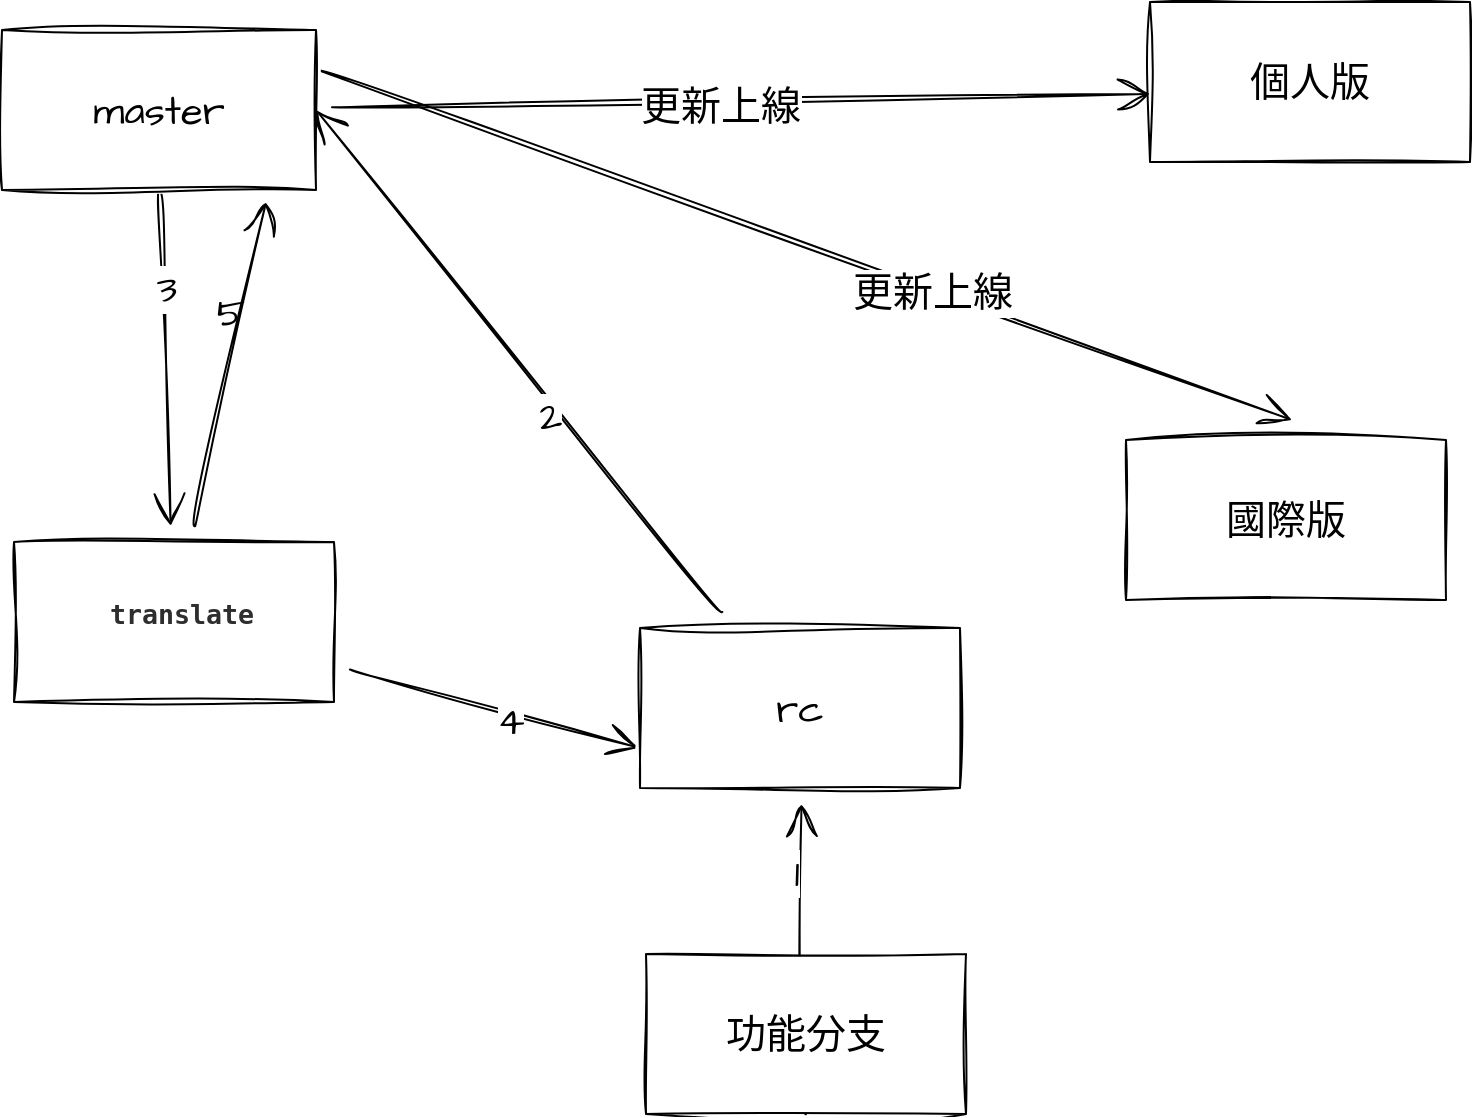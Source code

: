 <mxfile version="21.6.5" type="github">
  <diagram name="第 1 页" id="i9RUGgFzNmX9uadIilCs">
    <mxGraphModel dx="1806" dy="1194" grid="0" gridSize="10" guides="1" tooltips="1" connect="1" arrows="1" fold="1" page="0" pageScale="1" pageWidth="1200" pageHeight="1920" math="0" shadow="0">
      <root>
        <mxCell id="0" />
        <mxCell id="1" parent="0" />
        <mxCell id="ud8q2xWjbZ_NXqLphiGO-6" style="edgeStyle=none;curved=1;rounded=0;sketch=1;hachureGap=4;jiggle=2;curveFitting=1;orthogonalLoop=1;jettySize=auto;html=1;exitX=0.5;exitY=1;exitDx=0;exitDy=0;fontFamily=Architects Daughter;fontSource=https%3A%2F%2Ffonts.googleapis.com%2Fcss%3Ffamily%3DArchitects%2BDaughter;fontSize=16;endArrow=open;startSize=14;endSize=14;sourcePerimeterSpacing=8;targetPerimeterSpacing=8;" edge="1" parent="1" source="ud8q2xWjbZ_NXqLphiGO-1" target="ud8q2xWjbZ_NXqLphiGO-2">
          <mxGeometry relative="1" as="geometry" />
        </mxCell>
        <mxCell id="ud8q2xWjbZ_NXqLphiGO-15" value="3" style="edgeLabel;html=1;align=center;verticalAlign=middle;resizable=0;points=[];fontSize=20;fontFamily=Architects Daughter;" vertex="1" connectable="0" parent="ud8q2xWjbZ_NXqLphiGO-6">
          <mxGeometry x="-0.416" y="2" relative="1" as="geometry">
            <mxPoint as="offset" />
          </mxGeometry>
        </mxCell>
        <mxCell id="ud8q2xWjbZ_NXqLphiGO-11" style="edgeStyle=none;curved=1;rounded=0;sketch=1;hachureGap=4;jiggle=2;curveFitting=1;orthogonalLoop=1;jettySize=auto;html=1;fontFamily=Architects Daughter;fontSource=https%3A%2F%2Ffonts.googleapis.com%2Fcss%3Ffamily%3DArchitects%2BDaughter;fontSize=16;endArrow=open;startSize=14;endSize=14;sourcePerimeterSpacing=8;targetPerimeterSpacing=8;entryX=0;entryY=0.575;entryDx=0;entryDy=0;entryPerimeter=0;" edge="1" parent="1" source="ud8q2xWjbZ_NXqLphiGO-1" target="ud8q2xWjbZ_NXqLphiGO-12">
          <mxGeometry relative="1" as="geometry">
            <mxPoint x="434" y="44" as="targetPoint" />
          </mxGeometry>
        </mxCell>
        <mxCell id="ud8q2xWjbZ_NXqLphiGO-22" value="更新上線" style="edgeLabel;html=1;align=center;verticalAlign=middle;resizable=0;points=[];fontSize=20;fontFamily=Architects Daughter;" vertex="1" connectable="0" parent="ud8q2xWjbZ_NXqLphiGO-11">
          <mxGeometry x="-0.051" y="-2" relative="1" as="geometry">
            <mxPoint as="offset" />
          </mxGeometry>
        </mxCell>
        <mxCell id="ud8q2xWjbZ_NXqLphiGO-20" style="edgeStyle=none;curved=1;rounded=0;sketch=1;hachureGap=4;jiggle=2;curveFitting=1;orthogonalLoop=1;jettySize=auto;html=1;exitX=1;exitY=0.25;exitDx=0;exitDy=0;fontFamily=Architects Daughter;fontSource=https%3A%2F%2Ffonts.googleapis.com%2Fcss%3Ffamily%3DArchitects%2BDaughter;fontSize=16;endArrow=open;startSize=14;endSize=14;sourcePerimeterSpacing=8;targetPerimeterSpacing=8;" edge="1" parent="1" source="ud8q2xWjbZ_NXqLphiGO-1">
          <mxGeometry relative="1" as="geometry">
            <mxPoint x="563" y="139" as="targetPoint" />
          </mxGeometry>
        </mxCell>
        <mxCell id="ud8q2xWjbZ_NXqLphiGO-21" value="更新上線" style="edgeLabel;html=1;align=center;verticalAlign=middle;resizable=0;points=[];fontSize=20;fontFamily=Architects Daughter;" vertex="1" connectable="0" parent="ud8q2xWjbZ_NXqLphiGO-20">
          <mxGeometry x="0.262" relative="1" as="geometry">
            <mxPoint as="offset" />
          </mxGeometry>
        </mxCell>
        <mxCell id="ud8q2xWjbZ_NXqLphiGO-1" value="master" style="rounded=0;whiteSpace=wrap;html=1;sketch=1;hachureGap=4;jiggle=2;curveFitting=1;fontFamily=Architects Daughter;fontSource=https%3A%2F%2Ffonts.googleapis.com%2Fcss%3Ffamily%3DArchitects%2BDaughter;fontSize=20;" vertex="1" parent="1">
          <mxGeometry x="-82" y="-56" width="157" height="80" as="geometry" />
        </mxCell>
        <mxCell id="ud8q2xWjbZ_NXqLphiGO-13" style="edgeStyle=none;curved=1;rounded=0;sketch=1;hachureGap=4;jiggle=2;curveFitting=1;orthogonalLoop=1;jettySize=auto;html=1;entryX=0;entryY=0.75;entryDx=0;entryDy=0;fontFamily=Architects Daughter;fontSource=https%3A%2F%2Ffonts.googleapis.com%2Fcss%3Ffamily%3DArchitects%2BDaughter;fontSize=16;endArrow=open;startSize=14;endSize=14;sourcePerimeterSpacing=8;targetPerimeterSpacing=8;" edge="1" parent="1" source="ud8q2xWjbZ_NXqLphiGO-2" target="ud8q2xWjbZ_NXqLphiGO-3">
          <mxGeometry relative="1" as="geometry" />
        </mxCell>
        <mxCell id="ud8q2xWjbZ_NXqLphiGO-18" value="4" style="edgeLabel;html=1;align=center;verticalAlign=middle;resizable=0;points=[];fontSize=20;fontFamily=Architects Daughter;" vertex="1" connectable="0" parent="ud8q2xWjbZ_NXqLphiGO-13">
          <mxGeometry x="0.106" y="-3" relative="1" as="geometry">
            <mxPoint as="offset" />
          </mxGeometry>
        </mxCell>
        <mxCell id="ud8q2xWjbZ_NXqLphiGO-14" style="edgeStyle=none;curved=1;rounded=0;sketch=1;hachureGap=4;jiggle=2;curveFitting=1;orthogonalLoop=1;jettySize=auto;html=1;entryX=0.841;entryY=1.075;entryDx=0;entryDy=0;entryPerimeter=0;fontFamily=Architects Daughter;fontSource=https%3A%2F%2Ffonts.googleapis.com%2Fcss%3Ffamily%3DArchitects%2BDaughter;fontSize=16;endArrow=open;startSize=14;endSize=14;sourcePerimeterSpacing=8;targetPerimeterSpacing=8;" edge="1" parent="1" source="ud8q2xWjbZ_NXqLphiGO-2" target="ud8q2xWjbZ_NXqLphiGO-1">
          <mxGeometry relative="1" as="geometry" />
        </mxCell>
        <mxCell id="ud8q2xWjbZ_NXqLphiGO-2" value="&lt;a style=&quot;box-sizing: border-box; color: rgb(46, 46, 46); text-decoration-line: none; transition: background-color 100ms linear 0s, color 100ms linear 0s, border 100ms linear 0s; display: inline-block; overflow: hidden; text-overflow: ellipsis; vertical-align: top; max-width: 100%; font-weight: 600; margin-left: 8px; font-family: Menlo, &amp;quot;DejaVu Sans Mono&amp;quot;, &amp;quot;Liberation Mono&amp;quot;, Consolas, &amp;quot;Ubuntu Mono&amp;quot;, &amp;quot;Courier New&amp;quot;, &amp;quot;andale mono&amp;quot;, &amp;quot;lucida console&amp;quot;, monospace; font-size: 13.3px; text-align: left;&quot; href=&quot;https://gitlab.ersinfotech.com/miner/miner-umi-pro/tree/translate&quot; class=&quot;item-title str-truncated-100 ref-name prepend-left-8 qa-branch-name&quot;&gt;translate&lt;/a&gt;" style="rounded=0;whiteSpace=wrap;html=1;sketch=1;hachureGap=4;jiggle=2;curveFitting=1;fontFamily=Architects Daughter;fontSource=https%3A%2F%2Ffonts.googleapis.com%2Fcss%3Ffamily%3DArchitects%2BDaughter;fontSize=20;" vertex="1" parent="1">
          <mxGeometry x="-76" y="200" width="160" height="80" as="geometry" />
        </mxCell>
        <mxCell id="ud8q2xWjbZ_NXqLphiGO-9" style="edgeStyle=none;curved=1;rounded=0;sketch=1;hachureGap=4;jiggle=2;curveFitting=1;orthogonalLoop=1;jettySize=auto;html=1;entryX=1;entryY=0.5;entryDx=0;entryDy=0;fontFamily=Architects Daughter;fontSource=https%3A%2F%2Ffonts.googleapis.com%2Fcss%3Ffamily%3DArchitects%2BDaughter;fontSize=16;endArrow=open;startSize=14;endSize=14;sourcePerimeterSpacing=8;targetPerimeterSpacing=8;" edge="1" parent="1" source="ud8q2xWjbZ_NXqLphiGO-3" target="ud8q2xWjbZ_NXqLphiGO-1">
          <mxGeometry relative="1" as="geometry" />
        </mxCell>
        <mxCell id="ud8q2xWjbZ_NXqLphiGO-17" value="2" style="edgeLabel;html=1;align=center;verticalAlign=middle;resizable=0;points=[];fontSize=20;fontFamily=Architects Daughter;" vertex="1" connectable="0" parent="ud8q2xWjbZ_NXqLphiGO-9">
          <mxGeometry x="-0.191" y="5" relative="1" as="geometry">
            <mxPoint as="offset" />
          </mxGeometry>
        </mxCell>
        <mxCell id="ud8q2xWjbZ_NXqLphiGO-3" value="rc" style="rounded=0;whiteSpace=wrap;html=1;sketch=1;hachureGap=4;jiggle=2;curveFitting=1;fontFamily=Architects Daughter;fontSource=https%3A%2F%2Ffonts.googleapis.com%2Fcss%3Ffamily%3DArchitects%2BDaughter;fontSize=20;" vertex="1" parent="1">
          <mxGeometry x="237" y="243" width="160" height="80" as="geometry" />
        </mxCell>
        <mxCell id="ud8q2xWjbZ_NXqLphiGO-8" style="edgeStyle=none;curved=1;rounded=0;sketch=1;hachureGap=4;jiggle=2;curveFitting=1;orthogonalLoop=1;jettySize=auto;html=1;exitX=0.5;exitY=1;exitDx=0;exitDy=0;fontFamily=Architects Daughter;fontSource=https%3A%2F%2Ffonts.googleapis.com%2Fcss%3Ffamily%3DArchitects%2BDaughter;fontSize=16;endArrow=open;startSize=14;endSize=14;sourcePerimeterSpacing=8;targetPerimeterSpacing=8;" edge="1" parent="1" source="ud8q2xWjbZ_NXqLphiGO-4" target="ud8q2xWjbZ_NXqLphiGO-3">
          <mxGeometry relative="1" as="geometry" />
        </mxCell>
        <mxCell id="ud8q2xWjbZ_NXqLphiGO-16" value="1" style="edgeLabel;html=1;align=center;verticalAlign=middle;resizable=0;points=[];fontSize=20;fontFamily=Architects Daughter;" vertex="1" connectable="0" parent="ud8q2xWjbZ_NXqLphiGO-8">
          <mxGeometry x="-0.393" relative="1" as="geometry">
            <mxPoint as="offset" />
          </mxGeometry>
        </mxCell>
        <mxCell id="ud8q2xWjbZ_NXqLphiGO-23" value="1" style="edgeLabel;html=1;align=center;verticalAlign=middle;resizable=0;points=[];fontSize=20;fontFamily=Architects Daughter;" vertex="1" connectable="0" parent="ud8q2xWjbZ_NXqLphiGO-8">
          <mxGeometry x="0.566" y="3" relative="1" as="geometry">
            <mxPoint as="offset" />
          </mxGeometry>
        </mxCell>
        <mxCell id="ud8q2xWjbZ_NXqLphiGO-4" value="功能分支" style="rounded=0;whiteSpace=wrap;html=1;sketch=1;hachureGap=4;jiggle=2;curveFitting=1;fontFamily=Architects Daughter;fontSource=https%3A%2F%2Ffonts.googleapis.com%2Fcss%3Ffamily%3DArchitects%2BDaughter;fontSize=20;" vertex="1" parent="1">
          <mxGeometry x="240" y="406" width="160" height="80" as="geometry" />
        </mxCell>
        <mxCell id="ud8q2xWjbZ_NXqLphiGO-10" value="國際版" style="rounded=0;whiteSpace=wrap;html=1;sketch=1;hachureGap=4;jiggle=2;curveFitting=1;fontFamily=Architects Daughter;fontSource=https%3A%2F%2Ffonts.googleapis.com%2Fcss%3Ffamily%3DArchitects%2BDaughter;fontSize=20;" vertex="1" parent="1">
          <mxGeometry x="480" y="149" width="160" height="80" as="geometry" />
        </mxCell>
        <mxCell id="ud8q2xWjbZ_NXqLphiGO-12" value="個人版" style="rounded=0;whiteSpace=wrap;html=1;sketch=1;hachureGap=4;jiggle=2;curveFitting=1;fontFamily=Architects Daughter;fontSource=https%3A%2F%2Ffonts.googleapis.com%2Fcss%3Ffamily%3DArchitects%2BDaughter;fontSize=20;" vertex="1" parent="1">
          <mxGeometry x="492" y="-70" width="160" height="80" as="geometry" />
        </mxCell>
        <mxCell id="ud8q2xWjbZ_NXqLphiGO-19" value="5" style="text;html=1;align=center;verticalAlign=middle;resizable=0;points=[];autosize=1;strokeColor=none;fillColor=none;fontSize=20;fontFamily=Architects Daughter;" vertex="1" parent="1">
          <mxGeometry x="16" y="67" width="32" height="36" as="geometry" />
        </mxCell>
      </root>
    </mxGraphModel>
  </diagram>
</mxfile>
